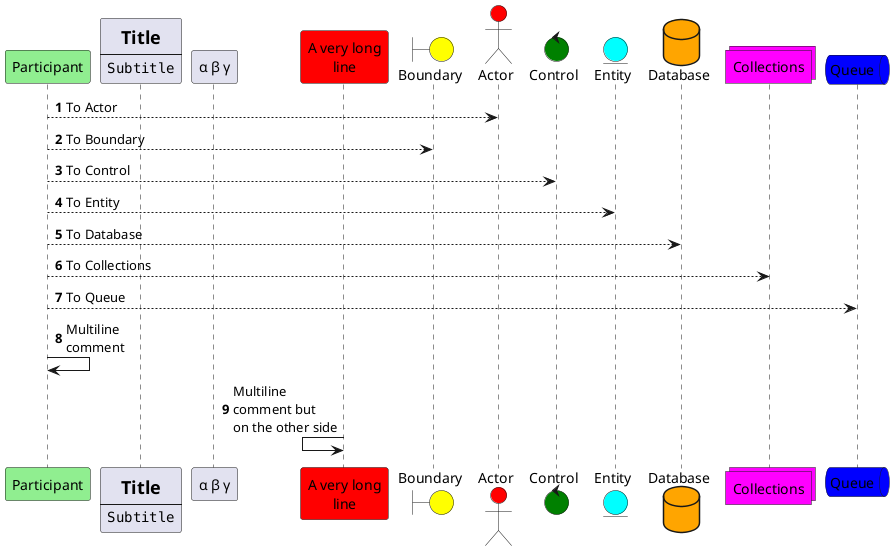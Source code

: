 @startuml

autonumber
'as keyword is used to rename the participant
'order keyword is used to assign an order from left to right on the diagram
/'
this is a multiline comment.
the default order is the same as declared in the file.
'/
participant Participant as Foo #lightgreen
actor Actor as Foo1 order 10 #red
control Control as Foo3 order 20 #green
entity Entity as Foo4 order 30 #cyan
database Database as Foo5 order 40 #orange
collections Collections as Foo6 order 50 #magenta
queue Queue as Foo7 order 60 #blue
boundary Boundary as Foo2 order 5 #yellow

/' declaring a participant in multiple lines for more control '/
participant Participant [
  =Title
  ----
  ""Subtitle""
]
'participant with non-letters
participant "α β γ"

participant "A very long\nline" as L #red

Foo --> Foo1 : To Actor
Foo --> Foo2 : To Boundary
Foo --> Foo3 : To Control
Foo --> Foo4 : To Entity
Foo --> Foo5 : To Database
Foo --> Foo6 : To Collections
Foo --> Foo7 : To Queue
Foo -> Foo: Multiline\ncomment
L <- L: Multiline\ncomment but\non the other side

@enduml